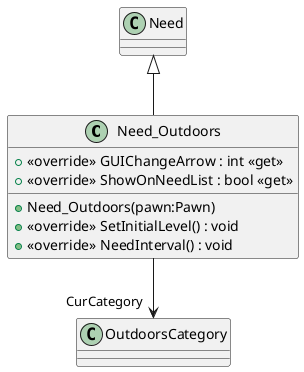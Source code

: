 @startuml
class Need_Outdoors {
    + <<override>> GUIChangeArrow : int <<get>>
    + <<override>> ShowOnNeedList : bool <<get>>
    + Need_Outdoors(pawn:Pawn)
    + <<override>> SetInitialLevel() : void
    + <<override>> NeedInterval() : void
}
Need <|-- Need_Outdoors
Need_Outdoors --> "CurCategory" OutdoorsCategory
@enduml
